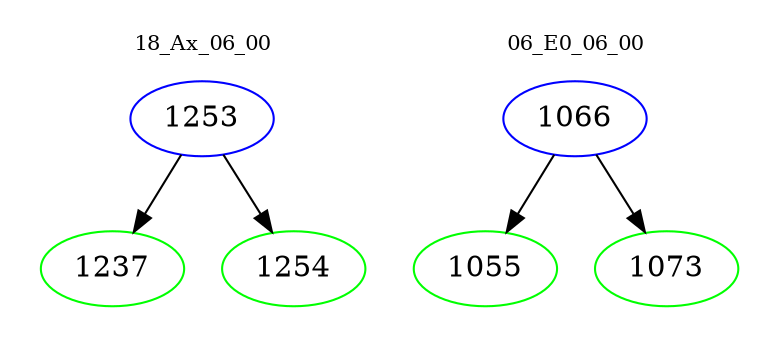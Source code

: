 digraph{
subgraph cluster_0 {
color = white
label = "18_Ax_06_00";
fontsize=10;
T0_1253 [label="1253", color="blue"]
T0_1253 -> T0_1237 [color="black"]
T0_1237 [label="1237", color="green"]
T0_1253 -> T0_1254 [color="black"]
T0_1254 [label="1254", color="green"]
}
subgraph cluster_1 {
color = white
label = "06_E0_06_00";
fontsize=10;
T1_1066 [label="1066", color="blue"]
T1_1066 -> T1_1055 [color="black"]
T1_1055 [label="1055", color="green"]
T1_1066 -> T1_1073 [color="black"]
T1_1073 [label="1073", color="green"]
}
}
